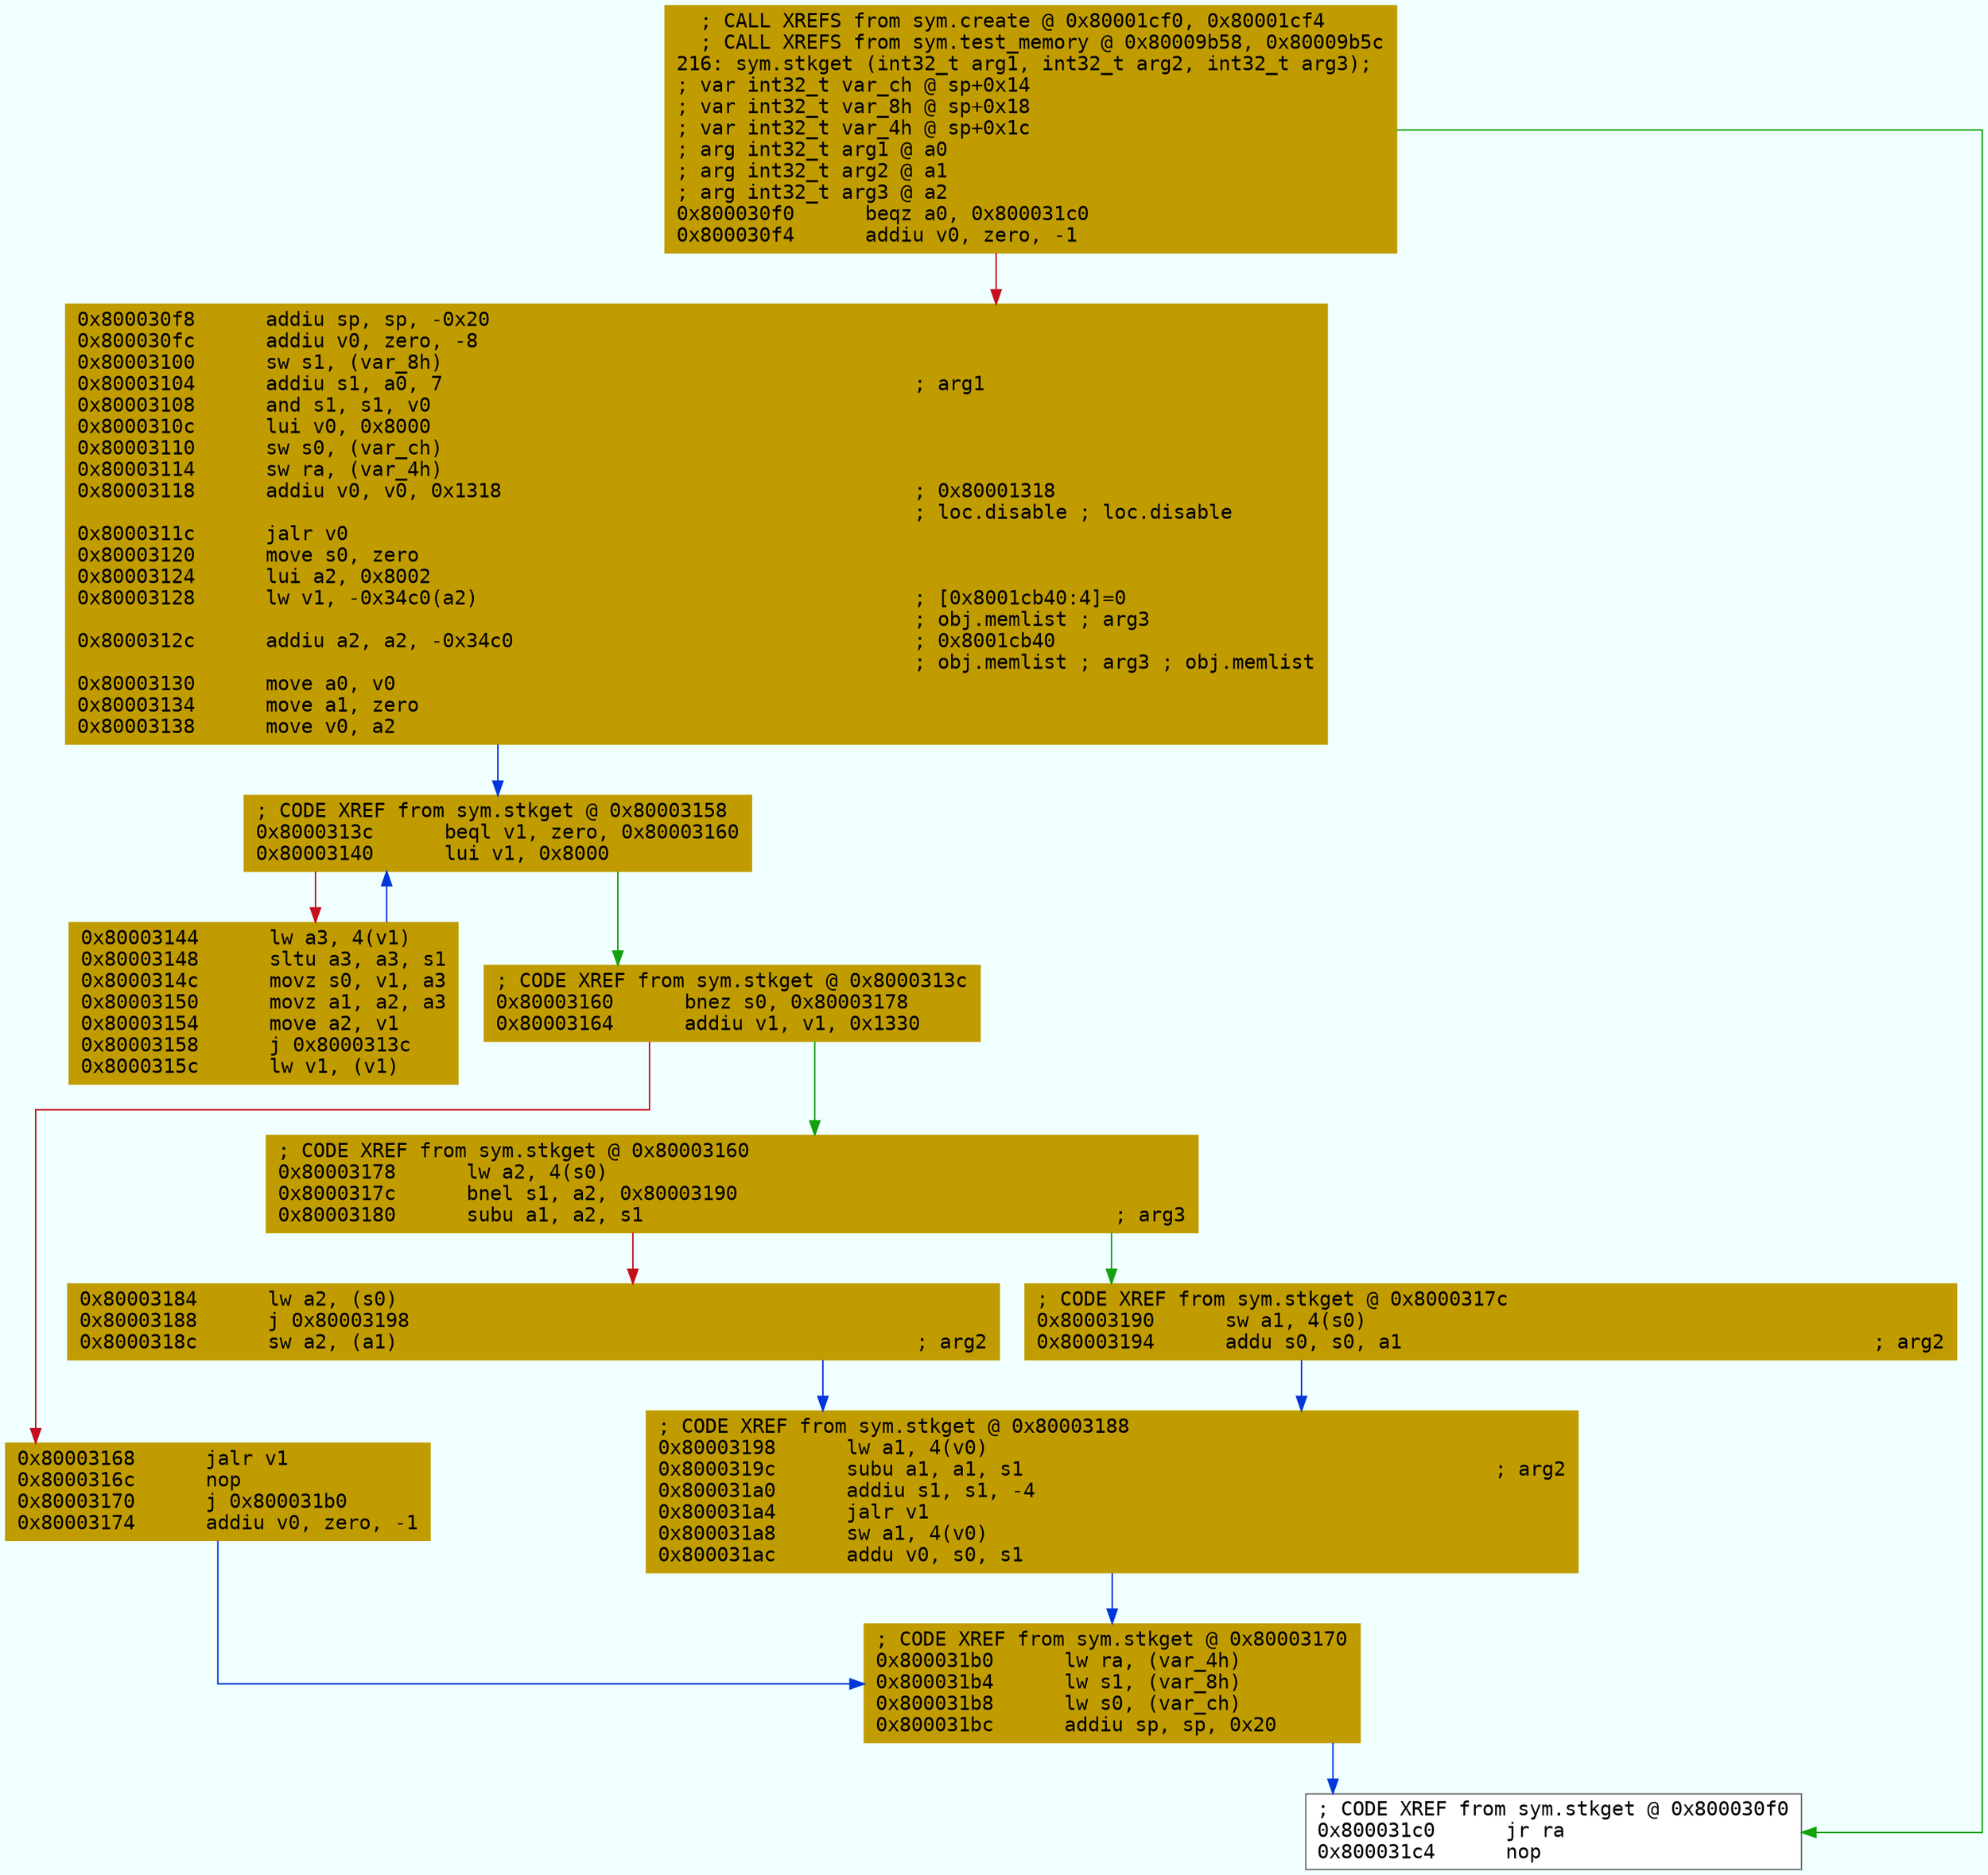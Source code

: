 digraph code {
	graph [bgcolor=azure fontsize=8 fontname="Courier" splines="ortho"];
	node [fillcolor=gray style=filled shape=box];
	edge [arrowhead="normal"];
	"0x800030f0" [URL="sym.stkget/0x800030f0", fillcolor="#c19c00",color="#c19c00", fontname="Courier",label="  ; CALL XREFS from sym.create @ 0x80001cf0, 0x80001cf4\l  ; CALL XREFS from sym.test_memory @ 0x80009b58, 0x80009b5c\l216: sym.stkget (int32_t arg1, int32_t arg2, int32_t arg3);\l; var int32_t var_ch @ sp+0x14\l; var int32_t var_8h @ sp+0x18\l; var int32_t var_4h @ sp+0x1c\l; arg int32_t arg1 @ a0\l; arg int32_t arg2 @ a1\l; arg int32_t arg3 @ a2\l0x800030f0      beqz a0, 0x800031c0\l0x800030f4      addiu v0, zero, -1\l"]
	"0x800030f8" [URL="sym.stkget/0x800030f8", fillcolor="#c19c00",color="#c19c00", fontname="Courier",label="0x800030f8      addiu sp, sp, -0x20\l0x800030fc      addiu v0, zero, -8\l0x80003100      sw s1, (var_8h)\l0x80003104      addiu s1, a0, 7                                        ; arg1\l0x80003108      and s1, s1, v0\l0x8000310c      lui v0, 0x8000\l0x80003110      sw s0, (var_ch)\l0x80003114      sw ra, (var_4h)\l0x80003118      addiu v0, v0, 0x1318                                   ; 0x80001318\l                                                                       ; loc.disable ; loc.disable\l0x8000311c      jalr v0\l0x80003120      move s0, zero\l0x80003124      lui a2, 0x8002\l0x80003128      lw v1, -0x34c0(a2)                                     ; [0x8001cb40:4]=0\l                                                                       ; obj.memlist ; arg3\l0x8000312c      addiu a2, a2, -0x34c0                                  ; 0x8001cb40\l                                                                       ; obj.memlist ; arg3 ; obj.memlist\l0x80003130      move a0, v0\l0x80003134      move a1, zero\l0x80003138      move v0, a2\l"]
	"0x8000313c" [URL="sym.stkget/0x8000313c", fillcolor="#c19c00",color="#c19c00", fontname="Courier",label="; CODE XREF from sym.stkget @ 0x80003158\l0x8000313c      beql v1, zero, 0x80003160\l0x80003140      lui v1, 0x8000\l"]
	"0x80003144" [URL="sym.stkget/0x80003144", fillcolor="#c19c00",color="#c19c00", fontname="Courier",label="0x80003144      lw a3, 4(v1)\l0x80003148      sltu a3, a3, s1\l0x8000314c      movz s0, v1, a3\l0x80003150      movz a1, a2, a3\l0x80003154      move a2, v1\l0x80003158      j 0x8000313c\l0x8000315c      lw v1, (v1)\l"]
	"0x80003160" [URL="sym.stkget/0x80003160", fillcolor="#c19c00",color="#c19c00", fontname="Courier",label="; CODE XREF from sym.stkget @ 0x8000313c\l0x80003160      bnez s0, 0x80003178\l0x80003164      addiu v1, v1, 0x1330\l"]
	"0x80003168" [URL="sym.stkget/0x80003168", fillcolor="#c19c00",color="#c19c00", fontname="Courier",label="0x80003168      jalr v1\l0x8000316c      nop\l0x80003170      j 0x800031b0\l0x80003174      addiu v0, zero, -1\l"]
	"0x80003178" [URL="sym.stkget/0x80003178", fillcolor="#c19c00",color="#c19c00", fontname="Courier",label="; CODE XREF from sym.stkget @ 0x80003160\l0x80003178      lw a2, 4(s0)\l0x8000317c      bnel s1, a2, 0x80003190\l0x80003180      subu a1, a2, s1                                        ; arg3\l"]
	"0x80003184" [URL="sym.stkget/0x80003184", fillcolor="#c19c00",color="#c19c00", fontname="Courier",label="0x80003184      lw a2, (s0)\l0x80003188      j 0x80003198\l0x8000318c      sw a2, (a1)                                            ; arg2\l"]
	"0x80003190" [URL="sym.stkget/0x80003190", fillcolor="#c19c00",color="#c19c00", fontname="Courier",label="; CODE XREF from sym.stkget @ 0x8000317c\l0x80003190      sw a1, 4(s0)\l0x80003194      addu s0, s0, a1                                        ; arg2\l"]
	"0x80003198" [URL="sym.stkget/0x80003198", fillcolor="#c19c00",color="#c19c00", fontname="Courier",label="; CODE XREF from sym.stkget @ 0x80003188\l0x80003198      lw a1, 4(v0)\l0x8000319c      subu a1, a1, s1                                        ; arg2\l0x800031a0      addiu s1, s1, -4\l0x800031a4      jalr v1\l0x800031a8      sw a1, 4(v0)\l0x800031ac      addu v0, s0, s1\l"]
	"0x800031b0" [URL="sym.stkget/0x800031b0", fillcolor="#c19c00",color="#c19c00", fontname="Courier",label="; CODE XREF from sym.stkget @ 0x80003170\l0x800031b0      lw ra, (var_4h)\l0x800031b4      lw s1, (var_8h)\l0x800031b8      lw s0, (var_ch)\l0x800031bc      addiu sp, sp, 0x20\l"]
	"0x800031c0" [URL="sym.stkget/0x800031c0", fillcolor="white",color="#767676", fontname="Courier",label="; CODE XREF from sym.stkget @ 0x800030f0\l0x800031c0      jr ra\l0x800031c4      nop\l"]
        "0x800030f0" -> "0x800031c0" [color="#13a10e"];
        "0x800030f0" -> "0x800030f8" [color="#c50f1f"];
        "0x800030f8" -> "0x8000313c" [color="#0037da"];
        "0x8000313c" -> "0x80003160" [color="#13a10e"];
        "0x8000313c" -> "0x80003144" [color="#c50f1f"];
        "0x80003144" -> "0x8000313c" [color="#0037da"];
        "0x80003160" -> "0x80003178" [color="#13a10e"];
        "0x80003160" -> "0x80003168" [color="#c50f1f"];
        "0x80003168" -> "0x800031b0" [color="#0037da"];
        "0x80003178" -> "0x80003190" [color="#13a10e"];
        "0x80003178" -> "0x80003184" [color="#c50f1f"];
        "0x80003184" -> "0x80003198" [color="#0037da"];
        "0x80003190" -> "0x80003198" [color="#0037da"];
        "0x80003198" -> "0x800031b0" [color="#0037da"];
        "0x800031b0" -> "0x800031c0" [color="#0037da"];
}
